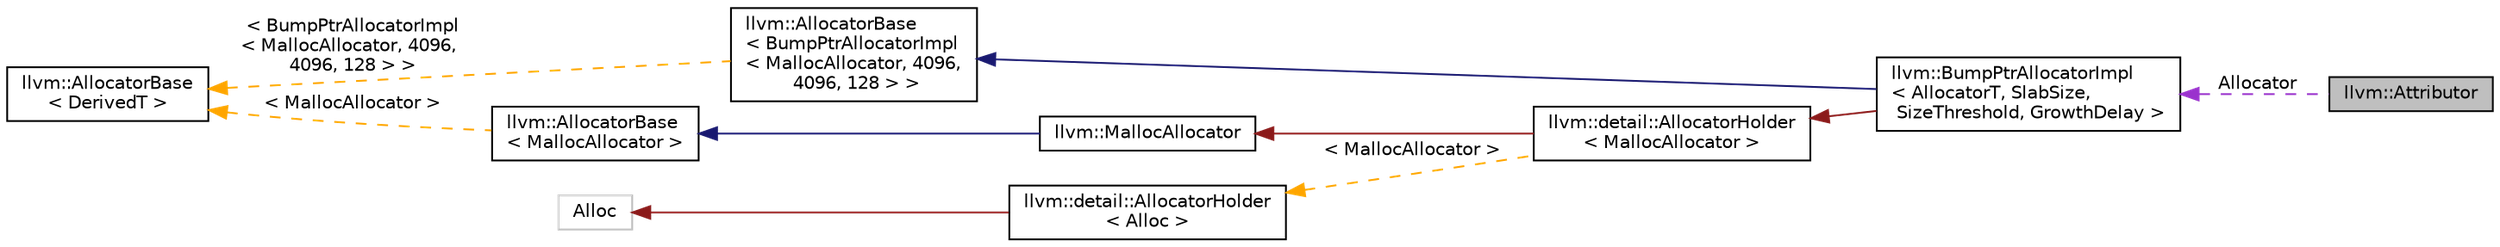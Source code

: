 digraph "llvm::Attributor"
{
 // LATEX_PDF_SIZE
  bgcolor="transparent";
  edge [fontname="Helvetica",fontsize="10",labelfontname="Helvetica",labelfontsize="10"];
  node [fontname="Helvetica",fontsize="10",shape=record];
  rankdir="LR";
  Node1 [label="llvm::Attributor",height=0.2,width=0.4,color="black", fillcolor="grey75", style="filled", fontcolor="black",tooltip="The fixpoint analysis framework that orchestrates the attribute deduction."];
  Node2 -> Node1 [dir="back",color="darkorchid3",fontsize="10",style="dashed",label=" Allocator" ,fontname="Helvetica"];
  Node2 [label="llvm::BumpPtrAllocatorImpl\l\< AllocatorT, SlabSize,\l SizeThreshold, GrowthDelay \>",height=0.2,width=0.4,color="black",URL="$classllvm_1_1BumpPtrAllocatorImpl.html",tooltip="Allocate memory in an ever growing pool, as if by bump-pointer."];
  Node3 -> Node2 [dir="back",color="midnightblue",fontsize="10",style="solid",fontname="Helvetica"];
  Node3 [label="llvm::AllocatorBase\l\< BumpPtrAllocatorImpl\l\< MallocAllocator, 4096,\l 4096, 128 \> \>",height=0.2,width=0.4,color="black",URL="$classllvm_1_1AllocatorBase.html",tooltip=" "];
  Node4 -> Node3 [dir="back",color="orange",fontsize="10",style="dashed",label=" \< BumpPtrAllocatorImpl\l\< MallocAllocator, 4096,\l 4096, 128 \> \>" ,fontname="Helvetica"];
  Node4 [label="llvm::AllocatorBase\l\< DerivedT \>",height=0.2,width=0.4,color="black",URL="$classllvm_1_1AllocatorBase.html",tooltip="CRTP base class providing obvious overloads for the core Allocate() methods of LLVM-style allocators."];
  Node5 -> Node2 [dir="back",color="firebrick4",fontsize="10",style="solid",fontname="Helvetica"];
  Node5 [label="llvm::detail::AllocatorHolder\l\< MallocAllocator \>",height=0.2,width=0.4,color="black",URL="$classllvm_1_1detail_1_1AllocatorHolder.html",tooltip=" "];
  Node6 -> Node5 [dir="back",color="firebrick4",fontsize="10",style="solid",fontname="Helvetica"];
  Node6 [label="llvm::MallocAllocator",height=0.2,width=0.4,color="black",URL="$classllvm_1_1MallocAllocator.html",tooltip=" "];
  Node7 -> Node6 [dir="back",color="midnightblue",fontsize="10",style="solid",fontname="Helvetica"];
  Node7 [label="llvm::AllocatorBase\l\< MallocAllocator \>",height=0.2,width=0.4,color="black",URL="$classllvm_1_1AllocatorBase.html",tooltip=" "];
  Node4 -> Node7 [dir="back",color="orange",fontsize="10",style="dashed",label=" \< MallocAllocator \>" ,fontname="Helvetica"];
  Node8 -> Node5 [dir="back",color="orange",fontsize="10",style="dashed",label=" \< MallocAllocator \>" ,fontname="Helvetica"];
  Node8 [label="llvm::detail::AllocatorHolder\l\< Alloc \>",height=0.2,width=0.4,color="black",URL="$classllvm_1_1detail_1_1AllocatorHolder.html",tooltip=" "];
  Node9 -> Node8 [dir="back",color="firebrick4",fontsize="10",style="solid",fontname="Helvetica"];
  Node9 [label="Alloc",height=0.2,width=0.4,color="grey75",tooltip=" "];
}

